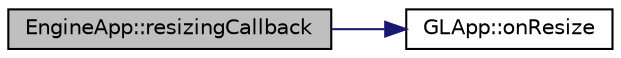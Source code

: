 digraph "EngineApp::resizingCallback"
{
  edge [fontname="Helvetica",fontsize="10",labelfontname="Helvetica",labelfontsize="10"];
  node [fontname="Helvetica",fontsize="10",shape=record];
  rankdir="LR";
  Node60 [label="EngineApp::resizingCallback",height=0.2,width=0.4,color="black", fillcolor="grey75", style="filled", fontcolor="black"];
  Node60 -> Node61 [color="midnightblue",fontsize="10",style="solid",fontname="Helvetica"];
  Node61 [label="GLApp::onResize",height=0.2,width=0.4,color="black", fillcolor="white", style="filled",URL="$class_g_l_app.html#aec40c5cfc02c305179c51c2fc4d8275e"];
}
